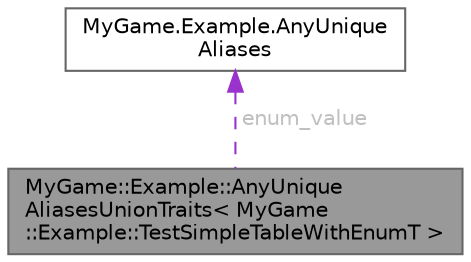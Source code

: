 digraph "MyGame::Example::AnyUniqueAliasesUnionTraits&lt; MyGame::Example::TestSimpleTableWithEnumT &gt;"
{
 // LATEX_PDF_SIZE
  bgcolor="transparent";
  edge [fontname=Helvetica,fontsize=10,labelfontname=Helvetica,labelfontsize=10];
  node [fontname=Helvetica,fontsize=10,shape=box,height=0.2,width=0.4];
  Node1 [id="Node000001",label="MyGame::Example::AnyUnique\lAliasesUnionTraits\< MyGame\l::Example::TestSimpleTableWithEnumT \>",height=0.2,width=0.4,color="gray40", fillcolor="grey60", style="filled", fontcolor="black",tooltip=" "];
  Node2 -> Node1 [id="edge1_Node000001_Node000002",dir="back",color="darkorchid3",style="dashed",tooltip=" ",label=" enum_value",fontcolor="grey" ];
  Node2 [id="Node000002",label="MyGame.Example.AnyUnique\lAliases",height=0.2,width=0.4,color="gray40", fillcolor="white", style="filled",URL="$classMyGame_1_1Example_1_1AnyUniqueAliases.html",tooltip=" "];
}
